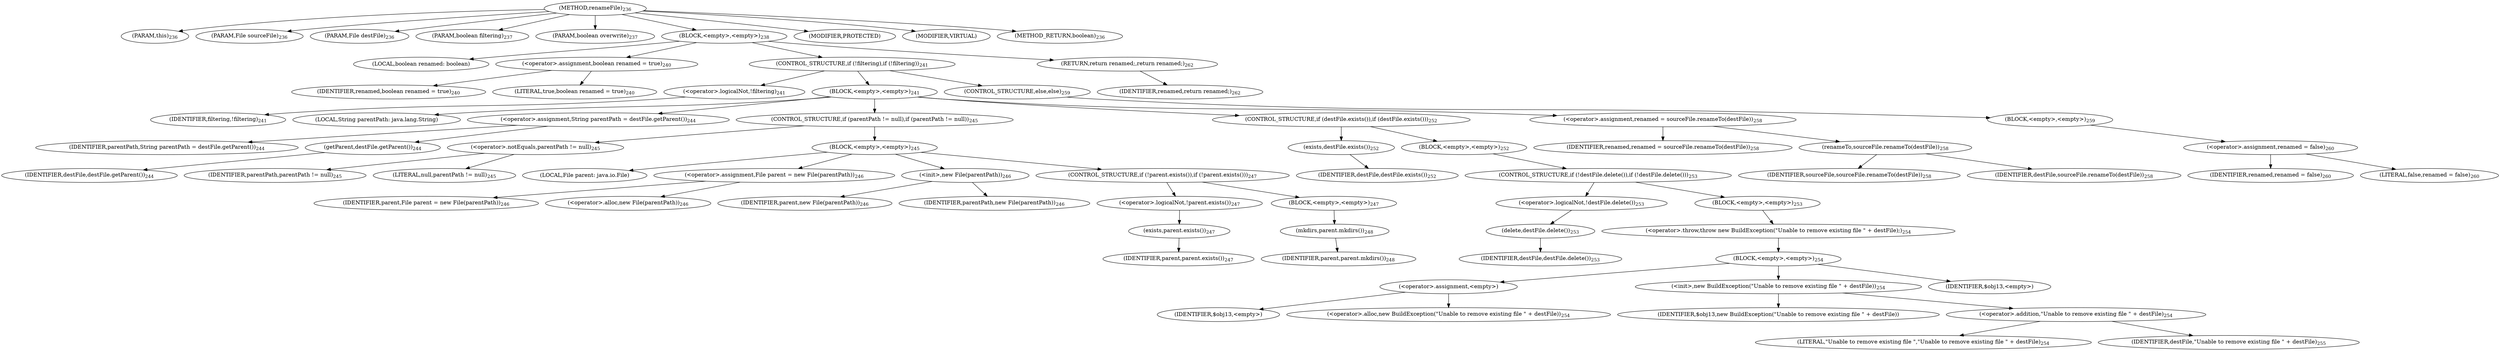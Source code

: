 digraph "renameFile" {  
"503" [label = <(METHOD,renameFile)<SUB>236</SUB>> ]
"504" [label = <(PARAM,this)<SUB>236</SUB>> ]
"505" [label = <(PARAM,File sourceFile)<SUB>236</SUB>> ]
"506" [label = <(PARAM,File destFile)<SUB>236</SUB>> ]
"507" [label = <(PARAM,boolean filtering)<SUB>237</SUB>> ]
"508" [label = <(PARAM,boolean overwrite)<SUB>237</SUB>> ]
"509" [label = <(BLOCK,&lt;empty&gt;,&lt;empty&gt;)<SUB>238</SUB>> ]
"510" [label = <(LOCAL,boolean renamed: boolean)> ]
"511" [label = <(&lt;operator&gt;.assignment,boolean renamed = true)<SUB>240</SUB>> ]
"512" [label = <(IDENTIFIER,renamed,boolean renamed = true)<SUB>240</SUB>> ]
"513" [label = <(LITERAL,true,boolean renamed = true)<SUB>240</SUB>> ]
"514" [label = <(CONTROL_STRUCTURE,if (!filtering),if (!filtering))<SUB>241</SUB>> ]
"515" [label = <(&lt;operator&gt;.logicalNot,!filtering)<SUB>241</SUB>> ]
"516" [label = <(IDENTIFIER,filtering,!filtering)<SUB>241</SUB>> ]
"517" [label = <(BLOCK,&lt;empty&gt;,&lt;empty&gt;)<SUB>241</SUB>> ]
"518" [label = <(LOCAL,String parentPath: java.lang.String)> ]
"519" [label = <(&lt;operator&gt;.assignment,String parentPath = destFile.getParent())<SUB>244</SUB>> ]
"520" [label = <(IDENTIFIER,parentPath,String parentPath = destFile.getParent())<SUB>244</SUB>> ]
"521" [label = <(getParent,destFile.getParent())<SUB>244</SUB>> ]
"522" [label = <(IDENTIFIER,destFile,destFile.getParent())<SUB>244</SUB>> ]
"523" [label = <(CONTROL_STRUCTURE,if (parentPath != null),if (parentPath != null))<SUB>245</SUB>> ]
"524" [label = <(&lt;operator&gt;.notEquals,parentPath != null)<SUB>245</SUB>> ]
"525" [label = <(IDENTIFIER,parentPath,parentPath != null)<SUB>245</SUB>> ]
"526" [label = <(LITERAL,null,parentPath != null)<SUB>245</SUB>> ]
"527" [label = <(BLOCK,&lt;empty&gt;,&lt;empty&gt;)<SUB>245</SUB>> ]
"36" [label = <(LOCAL,File parent: java.io.File)> ]
"528" [label = <(&lt;operator&gt;.assignment,File parent = new File(parentPath))<SUB>246</SUB>> ]
"529" [label = <(IDENTIFIER,parent,File parent = new File(parentPath))<SUB>246</SUB>> ]
"530" [label = <(&lt;operator&gt;.alloc,new File(parentPath))<SUB>246</SUB>> ]
"531" [label = <(&lt;init&gt;,new File(parentPath))<SUB>246</SUB>> ]
"35" [label = <(IDENTIFIER,parent,new File(parentPath))<SUB>246</SUB>> ]
"532" [label = <(IDENTIFIER,parentPath,new File(parentPath))<SUB>246</SUB>> ]
"533" [label = <(CONTROL_STRUCTURE,if (!parent.exists()),if (!parent.exists()))<SUB>247</SUB>> ]
"534" [label = <(&lt;operator&gt;.logicalNot,!parent.exists())<SUB>247</SUB>> ]
"535" [label = <(exists,parent.exists())<SUB>247</SUB>> ]
"536" [label = <(IDENTIFIER,parent,parent.exists())<SUB>247</SUB>> ]
"537" [label = <(BLOCK,&lt;empty&gt;,&lt;empty&gt;)<SUB>247</SUB>> ]
"538" [label = <(mkdirs,parent.mkdirs())<SUB>248</SUB>> ]
"539" [label = <(IDENTIFIER,parent,parent.mkdirs())<SUB>248</SUB>> ]
"540" [label = <(CONTROL_STRUCTURE,if (destFile.exists()),if (destFile.exists()))<SUB>252</SUB>> ]
"541" [label = <(exists,destFile.exists())<SUB>252</SUB>> ]
"542" [label = <(IDENTIFIER,destFile,destFile.exists())<SUB>252</SUB>> ]
"543" [label = <(BLOCK,&lt;empty&gt;,&lt;empty&gt;)<SUB>252</SUB>> ]
"544" [label = <(CONTROL_STRUCTURE,if (!destFile.delete()),if (!destFile.delete()))<SUB>253</SUB>> ]
"545" [label = <(&lt;operator&gt;.logicalNot,!destFile.delete())<SUB>253</SUB>> ]
"546" [label = <(delete,destFile.delete())<SUB>253</SUB>> ]
"547" [label = <(IDENTIFIER,destFile,destFile.delete())<SUB>253</SUB>> ]
"548" [label = <(BLOCK,&lt;empty&gt;,&lt;empty&gt;)<SUB>253</SUB>> ]
"549" [label = <(&lt;operator&gt;.throw,throw new BuildException(&quot;Unable to remove existing file &quot; + destFile);)<SUB>254</SUB>> ]
"550" [label = <(BLOCK,&lt;empty&gt;,&lt;empty&gt;)<SUB>254</SUB>> ]
"551" [label = <(&lt;operator&gt;.assignment,&lt;empty&gt;)> ]
"552" [label = <(IDENTIFIER,$obj13,&lt;empty&gt;)> ]
"553" [label = <(&lt;operator&gt;.alloc,new BuildException(&quot;Unable to remove existing file &quot; + destFile))<SUB>254</SUB>> ]
"554" [label = <(&lt;init&gt;,new BuildException(&quot;Unable to remove existing file &quot; + destFile))<SUB>254</SUB>> ]
"555" [label = <(IDENTIFIER,$obj13,new BuildException(&quot;Unable to remove existing file &quot; + destFile))> ]
"556" [label = <(&lt;operator&gt;.addition,&quot;Unable to remove existing file &quot; + destFile)<SUB>254</SUB>> ]
"557" [label = <(LITERAL,&quot;Unable to remove existing file &quot;,&quot;Unable to remove existing file &quot; + destFile)<SUB>254</SUB>> ]
"558" [label = <(IDENTIFIER,destFile,&quot;Unable to remove existing file &quot; + destFile)<SUB>255</SUB>> ]
"559" [label = <(IDENTIFIER,$obj13,&lt;empty&gt;)> ]
"560" [label = <(&lt;operator&gt;.assignment,renamed = sourceFile.renameTo(destFile))<SUB>258</SUB>> ]
"561" [label = <(IDENTIFIER,renamed,renamed = sourceFile.renameTo(destFile))<SUB>258</SUB>> ]
"562" [label = <(renameTo,sourceFile.renameTo(destFile))<SUB>258</SUB>> ]
"563" [label = <(IDENTIFIER,sourceFile,sourceFile.renameTo(destFile))<SUB>258</SUB>> ]
"564" [label = <(IDENTIFIER,destFile,sourceFile.renameTo(destFile))<SUB>258</SUB>> ]
"565" [label = <(CONTROL_STRUCTURE,else,else)<SUB>259</SUB>> ]
"566" [label = <(BLOCK,&lt;empty&gt;,&lt;empty&gt;)<SUB>259</SUB>> ]
"567" [label = <(&lt;operator&gt;.assignment,renamed = false)<SUB>260</SUB>> ]
"568" [label = <(IDENTIFIER,renamed,renamed = false)<SUB>260</SUB>> ]
"569" [label = <(LITERAL,false,renamed = false)<SUB>260</SUB>> ]
"570" [label = <(RETURN,return renamed;,return renamed;)<SUB>262</SUB>> ]
"571" [label = <(IDENTIFIER,renamed,return renamed;)<SUB>262</SUB>> ]
"572" [label = <(MODIFIER,PROTECTED)> ]
"573" [label = <(MODIFIER,VIRTUAL)> ]
"574" [label = <(METHOD_RETURN,boolean)<SUB>236</SUB>> ]
  "503" -> "504" 
  "503" -> "505" 
  "503" -> "506" 
  "503" -> "507" 
  "503" -> "508" 
  "503" -> "509" 
  "503" -> "572" 
  "503" -> "573" 
  "503" -> "574" 
  "509" -> "510" 
  "509" -> "511" 
  "509" -> "514" 
  "509" -> "570" 
  "511" -> "512" 
  "511" -> "513" 
  "514" -> "515" 
  "514" -> "517" 
  "514" -> "565" 
  "515" -> "516" 
  "517" -> "518" 
  "517" -> "519" 
  "517" -> "523" 
  "517" -> "540" 
  "517" -> "560" 
  "519" -> "520" 
  "519" -> "521" 
  "521" -> "522" 
  "523" -> "524" 
  "523" -> "527" 
  "524" -> "525" 
  "524" -> "526" 
  "527" -> "36" 
  "527" -> "528" 
  "527" -> "531" 
  "527" -> "533" 
  "528" -> "529" 
  "528" -> "530" 
  "531" -> "35" 
  "531" -> "532" 
  "533" -> "534" 
  "533" -> "537" 
  "534" -> "535" 
  "535" -> "536" 
  "537" -> "538" 
  "538" -> "539" 
  "540" -> "541" 
  "540" -> "543" 
  "541" -> "542" 
  "543" -> "544" 
  "544" -> "545" 
  "544" -> "548" 
  "545" -> "546" 
  "546" -> "547" 
  "548" -> "549" 
  "549" -> "550" 
  "550" -> "551" 
  "550" -> "554" 
  "550" -> "559" 
  "551" -> "552" 
  "551" -> "553" 
  "554" -> "555" 
  "554" -> "556" 
  "556" -> "557" 
  "556" -> "558" 
  "560" -> "561" 
  "560" -> "562" 
  "562" -> "563" 
  "562" -> "564" 
  "565" -> "566" 
  "566" -> "567" 
  "567" -> "568" 
  "567" -> "569" 
  "570" -> "571" 
}
